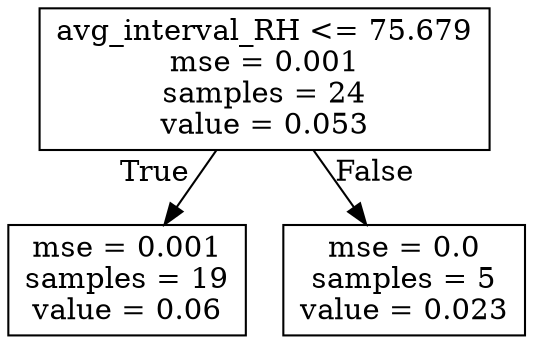 digraph Tree {
node [shape=box] ;
0 [label="avg_interval_RH <= 75.679\nmse = 0.001\nsamples = 24\nvalue = 0.053"] ;
1 [label="mse = 0.001\nsamples = 19\nvalue = 0.06"] ;
0 -> 1 [labeldistance=2.5, labelangle=45, headlabel="True"] ;
2 [label="mse = 0.0\nsamples = 5\nvalue = 0.023"] ;
0 -> 2 [labeldistance=2.5, labelangle=-45, headlabel="False"] ;
}
